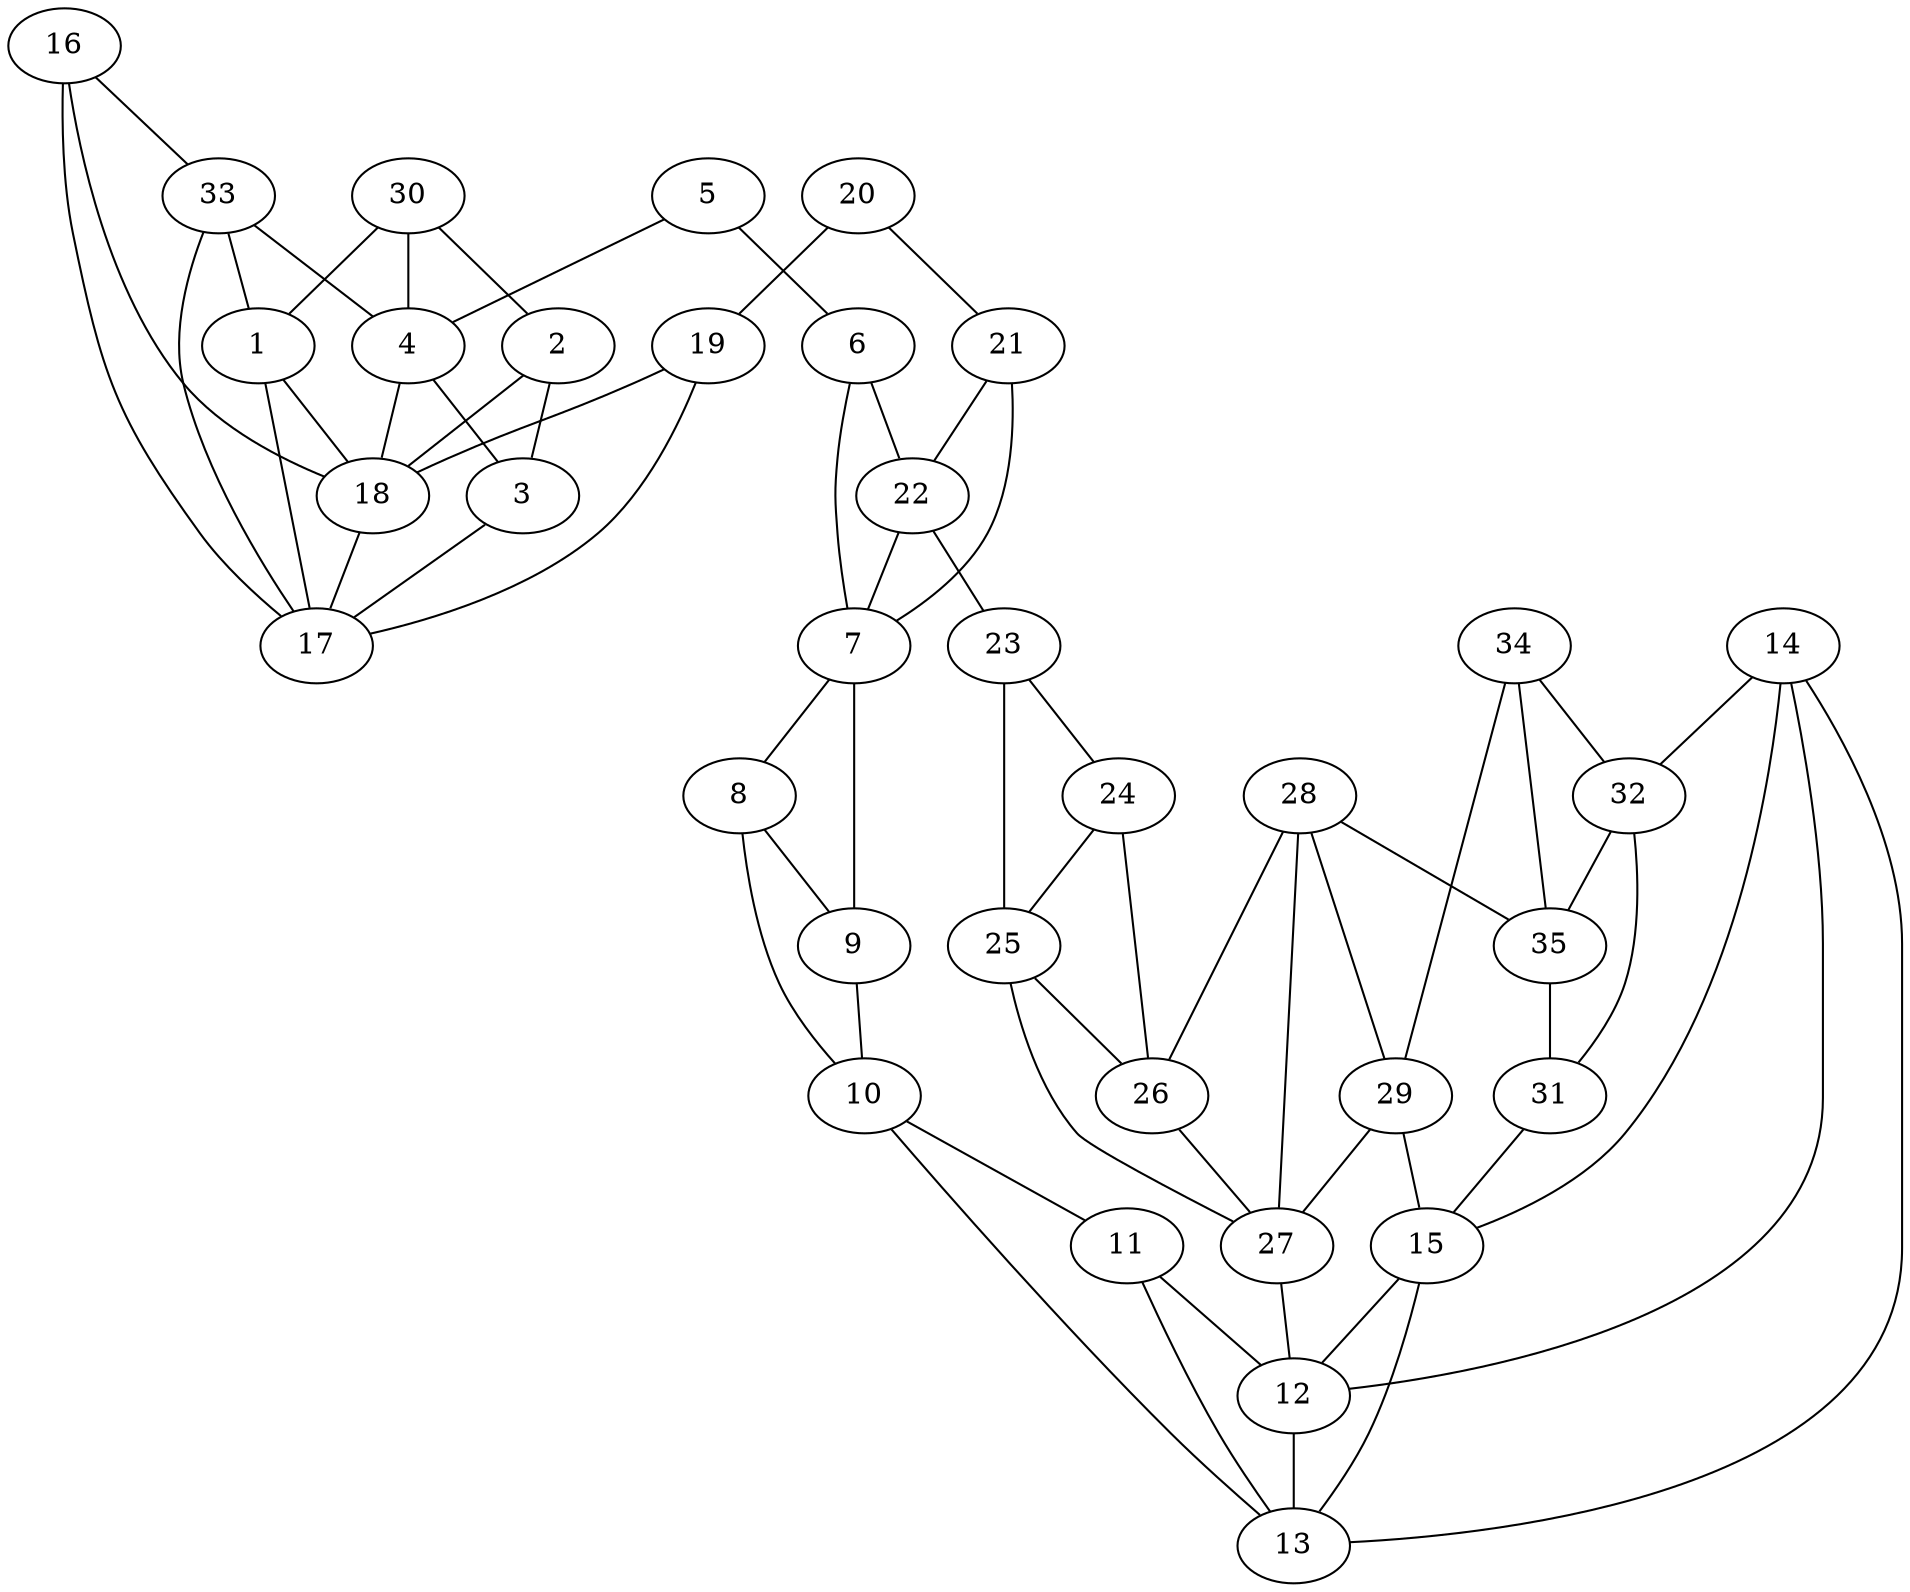 graph pdb1bug {
	1	 [aaLength=3,
		sequence=ISK,
		type=0];
	17	 [aaLength=3,
		sequence=AHT,
		type=0];
	1 -- 17	 [distance0="52.92759",
		frequency=1,
		type0=1];
	18	 [aaLength=16,
		sequence=KDAIAKFAKAVELMKA,
		type=0];
	1 -- 18	 [distance0="55.09827",
		frequency=1,
		type0=3];
	2	 [aaLength=3,
		sequence=AHT,
		type=0];
	3	 [aaLength=16,
		sequence=KDAIAKFAKAVELMKA,
		type=0];
	2 -- 3	 [distance0="11.15583",
		distance1="2.0",
		frequency=2,
		type0=1,
		type1=4];
	2 -- 18	 [distance0="26.3772",
		frequency=1,
		type0=3];
	3 -- 17	 [distance0="8.517916",
		frequency=1,
		type0=1];
	4	 [aaLength=10,
		sequence=QQALVHCAYC,
		type=0];
	4 -- 3	 [distance0="33.6625",
		frequency=1,
		type0=3];
	4 -- 18	 [distance0="32.10089",
		frequency=1,
		type0=1];
	5	 [aaLength=20,
		sequence=FFPFHRWYLYFYERILGKLI,
		type=0];
	5 -- 4	 [distance0="33.64839",
		frequency=1,
		type0=1];
	6	 [aaLength=3,
		sequence=DFL,
		type=0];
	5 -- 6	 [distance0="44.9394",
		distance1="21.0",
		frequency=2,
		type0=3,
		type1=4];
	7	 [aaLength=16,
		sequence=DQQRITDNLALMYKQM,
		type=0];
	6 -- 7	 [distance0="40.80472",
		distance1="34.0",
		frequency=2,
		type0=3,
		type1=4];
	22	 [aaLength=16,
		sequence=DQQRITDNLALMYKQM,
		type=0];
	6 -- 22	 [distance0="39.7922",
		frequency=1,
		type0=2];
	8	 [aaLength=3,
		sequence=TNA,
		type=0];
	7 -- 8	 [distance0="22.54438",
		distance1="1.0",
		frequency=2,
		type0=1,
		type1=4];
	9	 [aaLength=5,
		sequence=AELFL,
		type=0];
	7 -- 9	 [distance0="28.33911",
		frequency=1,
		type0=2];
	10	 [aaLength=5,
		sequence=SIETS,
		type=0];
	8 -- 10	 [distance0="27.03385",
		frequency=1,
		type0=3];
	8 -- 9	 [distance0="6.594365",
		distance1="2.0",
		frequency=2,
		type0=1,
		type1=4];
	9 -- 10	 [distance0="22.45775",
		distance1="15.0",
		frequency=2,
		type0=2,
		type1=4];
	11	 [aaLength=8,
		sequence=HIPIHRWV,
		type=0];
	10 -- 11	 [distance0="11.58451",
		distance1="1.0",
		frequency=2,
		type0=1,
		type1=4];
	12	 [aaLength=3,
		sequence=AGR,
		type=0];
	11 -- 12	 [distance0="24.88858",
		distance1="16.0",
		frequency=2,
		type0=2,
		type1=4];
	13	 [aaLength=19,
		sequence=IAFYCHHSNVDRMWTIWQQ,
		type=0];
	12 -- 13	 [distance0="14.34539",
		distance1="1.0",
		frequency=2,
		type0=1,
		type1=4];
	13 -- 10	 [distance0="34.74635",
		frequency=1,
		type0=3];
	13 -- 11	 [distance0="28.98473",
		frequency=1,
		type0=2];
	14	 [aaLength=4,
		sequence=SDWL,
		type=0];
	14 -- 12	 [distance0="44.28845",
		frequency=1,
		type0=3];
	14 -- 13	 [distance0="37.34069",
		frequency=1,
		type0=2];
	15	 [aaLength=5,
		sequence=IGDSL,
		type=0];
	14 -- 15	 [distance0="24.36564",
		frequency=1,
		type0=1];
	32	 [aaLength=5,
		sequence=TFLFY,
		type=1];
	14 -- 32	 [distance0="2.0",
		frequency=1,
		type0=4];
	15 -- 12	 [distance0="59.78317",
		frequency=1,
		type0=3];
	15 -- 13	 [distance0="52.91908",
		frequency=1,
		type0=2];
	16	 [aaLength=3,
		sequence=ISK,
		type=0];
	16 -- 17	 [distance0="57.18088",
		frequency=1,
		type0=2];
	16 -- 18	 [distance0="58.66148",
		frequency=1,
		type0=3];
	33	 [aaLength=3,
		sequence=IVD,
		type=1];
	16 -- 33	 [distance0="24.0",
		frequency=1,
		type0=4];
	18 -- 17	 [distance0="10.98708",
		frequency=1,
		type0=1];
	19	 [aaLength=10,
		sequence=QQALVHCAYC,
		type=0];
	19 -- 17	 [distance0="39.99597",
		frequency=1,
		type0=3];
	19 -- 18	 [distance0="33.62287",
		frequency=1,
		type0=1];
	20	 [aaLength=20,
		sequence=FFPFHRWYLYFYERILGKLI,
		type=0];
	20 -- 19	 [distance0="33.62895",
		frequency=1,
		type0=1];
	21	 [aaLength=4,
		sequence=DFLN,
		type=0];
	20 -- 21	 [distance0="45.18361",
		distance1="21.0",
		frequency=2,
		type0=3,
		type1=4];
	21 -- 7	 [distance0="45.07676",
		frequency=1,
		type0=3];
	21 -- 22	 [distance0="40.52546",
		distance1="33.0",
		frequency=2,
		type0=2,
		type1=4];
	22 -- 7	 [distance0="31.39844",
		frequency=1,
		type0=2];
	23	 [aaLength=5,
		sequence=AELFL,
		type=0];
	22 -- 23	 [distance0="28.60662",
		distance1="6.0",
		frequency=2,
		type0=1,
		type1=4];
	24	 [aaLength=5,
		sequence=SIETS,
		type=0];
	23 -- 24	 [distance0="22.43819",
		distance1="15.0",
		frequency=2,
		type0=1,
		type1=4];
	25	 [aaLength=8,
		sequence=HIPIHRWV,
		type=0];
	23 -- 25	 [distance0="32.70883",
		frequency=1,
		type0=3];
	24 -- 25	 [distance0="11.71272",
		distance1="1.0",
		frequency=2,
		type0=1,
		type1=4];
	26	 [aaLength=3,
		sequence=AGR,
		type=0];
	24 -- 26	 [distance0="32.81558",
		frequency=1,
		type0=3];
	25 -- 26	 [distance0="24.86666",
		distance1="16.0",
		frequency=2,
		type0=2,
		type1=4];
	27	 [aaLength=19,
		sequence=IAFYCHHSNVDRMWTIWQQ,
		type=0];
	26 -- 27	 [distance0="14.18125",
		distance1="1.0",
		frequency=2,
		type0=1,
		type1=4];
	27 -- 12	 [distance0="30.05708",
		frequency=1,
		type0=3];
	27 -- 25	 [distance0="29.01823",
		frequency=1,
		type0=2];
	28	 [aaLength=4,
		sequence=SDWL,
		type=0];
	28 -- 26	 [distance0="44.43138",
		frequency=1,
		type0=3];
	28 -- 27	 [distance0="37.59972",
		frequency=1,
		type0=2];
	29	 [aaLength=3,
		sequence=IGD,
		type=0];
	28 -- 29	 [distance0="22.76035",
		frequency=1,
		type0=1];
	35	 [aaLength=5,
		sequence=TFLFY,
		type=1];
	28 -- 35	 [distance0="2.0",
		frequency=1,
		type0=4];
	29 -- 15	 [distance0="60.25114",
		frequency=1,
		type0=3];
	29 -- 27	 [distance0="53.76977",
		frequency=1,
		type0=2];
	30	 [aaLength=3,
		sequence=IVD,
		type=1];
	30 -- 1	 [distance0="101.8573",
		frequency=1,
		type0=2];
	30 -- 2	 [distance0="14.0",
		frequency=1,
		type0=4];
	30 -- 4	 [distance0="113.9496",
		frequency=1,
		type0=3];
	31	 [aaLength=5,
		sequence=AVKVR,
		type=1];
	31 -- 15	 [distance0="0.0",
		frequency=1,
		type0=5];
	31 -- 32	 [distance0="10.0",
		frequency=1,
		type0=2];
	32 -- 35	 [distance0="0.0",
		frequency=1,
		type0=1];
	33 -- 1	 [distance0="101.8573",
		frequency=1,
		type0=2];
	33 -- 4	 [distance0="113.9496",
		frequency=1,
		type0=3];
	33 -- 17	 [distance0="14.0",
		frequency=1,
		type0=4];
	34	 [aaLength=5,
		sequence=AVKVR,
		type=1];
	34 -- 29	 [distance0="0.0",
		frequency=1,
		type0=5];
	34 -- 32	 [distance0="10.0",
		frequency=1,
		type0=2];
	34 -- 35	 [distance0="10.0",
		frequency=1,
		type0=3];
	35 -- 31	 [distance0="10.0",
		frequency=1,
		type0=2];
}
